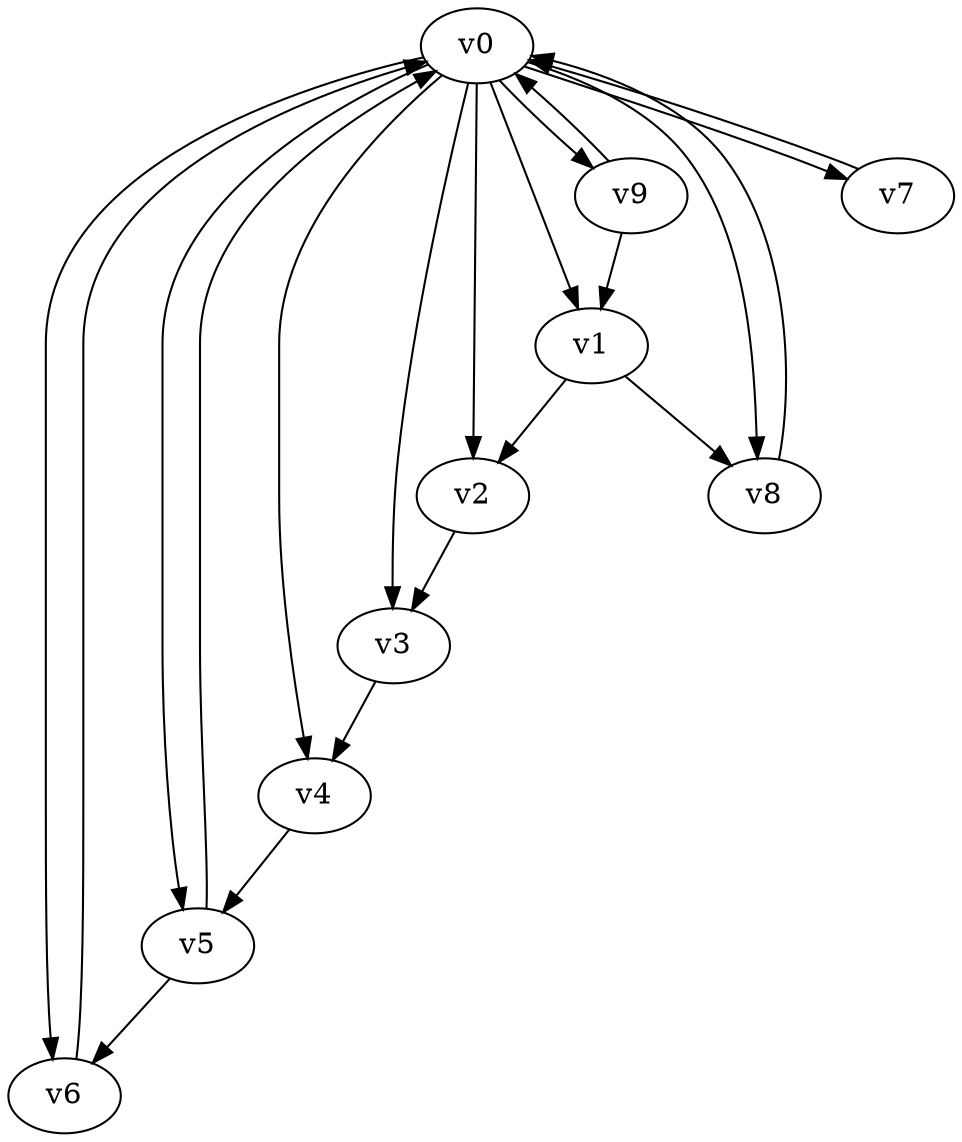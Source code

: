 digraph test007 {
    v0 [name="v0", player=0, priority=12];
    v1 [name="v1", player=1, priority=3];
    v2 [name="v2", player=0, priority=18];
    v3 [name="v3", player=0, priority=18];
    v4 [name="v4", player=0, priority=13];
    v5 [name="v5", player=0, priority=2];
    v6 [name="v6", player=0, priority=3];
    v7 [name="v7", player=1, priority=17];
    v8 [name="v8", player=0, priority=5];
    v9 [name="v9", player=1, priority=1];
    v3 -> v4;
    v8 -> v0;
    v0 -> v2;
    v0 -> v5;
    v0 -> v8;
    v5 -> v0;
    v5 -> v6;
    v9 -> v1;
    v0 -> v1;
    v0 -> v7;
    v1 -> v2;
    v0 -> v4;
    v7 -> v0;
    v1 -> v8;
    v9 -> v0;
    v0 -> v3;
    v0 -> v9;
    v0 -> v6;
    v6 -> v0;
    v2 -> v3;
    v4 -> v5;
}